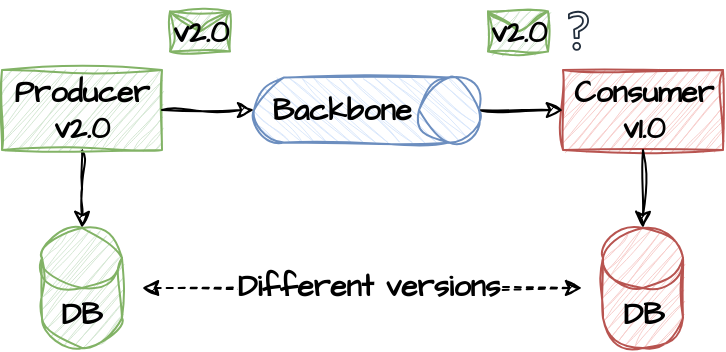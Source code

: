 <mxfile version="22.0.0" type="device">
  <diagram name="Page-1" id="5teIPHdFALnYnMfDJU84">
    <mxGraphModel dx="1032" dy="603" grid="1" gridSize="10" guides="1" tooltips="1" connect="1" arrows="1" fold="1" page="1" pageScale="1" pageWidth="827" pageHeight="1169" math="0" shadow="0">
      <root>
        <mxCell id="0" />
        <mxCell id="1" parent="0" />
        <mxCell id="LOcKeLG7FPWulvWLkRRe-8" style="edgeStyle=orthogonalEdgeStyle;rounded=0;sketch=1;hachureGap=4;jiggle=2;curveFitting=1;orthogonalLoop=1;jettySize=auto;html=1;exitX=0.5;exitY=1;exitDx=0;exitDy=0;fontFamily=Architects Daughter;fontSource=https%3A%2F%2Ffonts.googleapis.com%2Fcss%3Ffamily%3DArchitects%2BDaughter;fontSize=16;" parent="1" source="LOcKeLG7FPWulvWLkRRe-1" target="LOcKeLG7FPWulvWLkRRe-2" edge="1">
          <mxGeometry relative="1" as="geometry" />
        </mxCell>
        <mxCell id="LOcKeLG7FPWulvWLkRRe-1" value="&lt;b style=&quot;font-size: 15px;&quot;&gt;Producer&lt;br&gt;v2.0&lt;br&gt;&lt;/b&gt;" style="rounded=0;whiteSpace=wrap;html=1;sketch=1;hachureGap=4;jiggle=2;curveFitting=1;fontFamily=Architects Daughter;fontSource=https%3A%2F%2Ffonts.googleapis.com%2Fcss%3Ffamily%3DArchitects%2BDaughter;fontSize=15;fillColor=#d5e8d4;strokeColor=#82b366;" parent="1" vertex="1">
          <mxGeometry x="70" y="90" width="80" height="40" as="geometry" />
        </mxCell>
        <mxCell id="LOcKeLG7FPWulvWLkRRe-2" value="DB" style="shape=cylinder3;whiteSpace=wrap;html=1;boundedLbl=1;backgroundOutline=1;size=15;sketch=1;hachureGap=4;jiggle=2;curveFitting=1;fontFamily=Architects Daughter;fontSource=https%3A%2F%2Ffonts.googleapis.com%2Fcss%3Ffamily%3DArchitects%2BDaughter;fontSize=15;fontStyle=1;fillColor=#d5e8d4;strokeColor=#82b366;" parent="1" vertex="1">
          <mxGeometry x="90" y="169" width="40" height="60" as="geometry" />
        </mxCell>
        <mxCell id="LOcKeLG7FPWulvWLkRRe-3" value="&lt;b style=&quot;font-size: 15px;&quot;&gt;Consumer&lt;br&gt;v1.0&lt;br&gt;&lt;/b&gt;" style="rounded=0;whiteSpace=wrap;html=1;sketch=1;hachureGap=4;jiggle=2;curveFitting=1;fontFamily=Architects Daughter;fontSource=https%3A%2F%2Ffonts.googleapis.com%2Fcss%3Ffamily%3DArchitects%2BDaughter;fontSize=15;fillColor=#f8cecc;strokeColor=#b85450;" parent="1" vertex="1">
          <mxGeometry x="350.5" y="90" width="80" height="40" as="geometry" />
        </mxCell>
        <mxCell id="LOcKeLG7FPWulvWLkRRe-4" value="DB" style="shape=cylinder3;whiteSpace=wrap;html=1;boundedLbl=1;backgroundOutline=1;size=15;sketch=1;hachureGap=4;jiggle=2;curveFitting=1;fontFamily=Architects Daughter;fontSource=https%3A%2F%2Ffonts.googleapis.com%2Fcss%3Ffamily%3DArchitects%2BDaughter;fontSize=15;fontStyle=1;fillColor=#f8cecc;strokeColor=#b85450;" parent="1" vertex="1">
          <mxGeometry x="370.5" y="169" width="40" height="60" as="geometry" />
        </mxCell>
        <mxCell id="LOcKeLG7FPWulvWLkRRe-7" style="edgeStyle=orthogonalEdgeStyle;rounded=0;sketch=1;hachureGap=4;jiggle=2;curveFitting=1;orthogonalLoop=1;jettySize=auto;html=1;exitX=0.5;exitY=0;exitDx=0;exitDy=0;exitPerimeter=0;entryX=0;entryY=0.5;entryDx=0;entryDy=0;fontFamily=Architects Daughter;fontSource=https%3A%2F%2Ffonts.googleapis.com%2Fcss%3Ffamily%3DArchitects%2BDaughter;fontSize=16;" parent="1" source="LOcKeLG7FPWulvWLkRRe-5" target="LOcKeLG7FPWulvWLkRRe-3" edge="1">
          <mxGeometry relative="1" as="geometry" />
        </mxCell>
        <mxCell id="LOcKeLG7FPWulvWLkRRe-5" value="&lt;b style=&quot;font-size: 15px;&quot;&gt;Backbone&lt;/b&gt;" style="shape=cylinder3;whiteSpace=wrap;html=1;boundedLbl=1;backgroundOutline=1;size=15;sketch=1;hachureGap=4;jiggle=2;curveFitting=1;fontFamily=Architects Daughter;fontSource=https%3A%2F%2Ffonts.googleapis.com%2Fcss%3Ffamily%3DArchitects%2BDaughter;fontSize=15;rotation=90;horizontal=0;fillColor=#dae8fc;strokeColor=#6c8ebf;" parent="1" vertex="1">
          <mxGeometry x="236" y="53.75" width="32.5" height="112.5" as="geometry" />
        </mxCell>
        <mxCell id="LOcKeLG7FPWulvWLkRRe-6" style="edgeStyle=orthogonalEdgeStyle;rounded=0;sketch=1;hachureGap=4;jiggle=2;curveFitting=1;orthogonalLoop=1;jettySize=auto;html=1;exitX=1;exitY=0.5;exitDx=0;exitDy=0;entryX=0.5;entryY=1;entryDx=0;entryDy=0;entryPerimeter=0;fontFamily=Architects Daughter;fontSource=https%3A%2F%2Ffonts.googleapis.com%2Fcss%3Ffamily%3DArchitects%2BDaughter;fontSize=16;" parent="1" source="LOcKeLG7FPWulvWLkRRe-1" target="LOcKeLG7FPWulvWLkRRe-5" edge="1">
          <mxGeometry relative="1" as="geometry" />
        </mxCell>
        <mxCell id="LOcKeLG7FPWulvWLkRRe-9" style="edgeStyle=orthogonalEdgeStyle;rounded=0;sketch=1;hachureGap=4;jiggle=2;curveFitting=1;orthogonalLoop=1;jettySize=auto;html=1;exitX=0.5;exitY=1;exitDx=0;exitDy=0;entryX=0.5;entryY=0;entryDx=0;entryDy=0;entryPerimeter=0;fontFamily=Architects Daughter;fontSource=https%3A%2F%2Ffonts.googleapis.com%2Fcss%3Ffamily%3DArchitects%2BDaughter;fontSize=16;" parent="1" source="LOcKeLG7FPWulvWLkRRe-3" target="LOcKeLG7FPWulvWLkRRe-4" edge="1">
          <mxGeometry relative="1" as="geometry" />
        </mxCell>
        <mxCell id="LOcKeLG7FPWulvWLkRRe-10" value="" style="shape=message;html=1;html=1;outlineConnect=0;labelPosition=center;verticalLabelPosition=bottom;align=center;verticalAlign=top;sketch=1;hachureGap=4;jiggle=2;curveFitting=1;fontFamily=Architects Daughter;fontSource=https%3A%2F%2Ffonts.googleapis.com%2Fcss%3Ffamily%3DArchitects%2BDaughter;fontSize=20;fillColor=#d5e8d4;strokeColor=#82b366;" parent="1" vertex="1">
          <mxGeometry x="154" y="60.75" width="30" height="20" as="geometry" />
        </mxCell>
        <mxCell id="LOcKeLG7FPWulvWLkRRe-12" value="" style="endArrow=classic;startArrow=classic;html=1;rounded=0;sketch=1;hachureGap=4;jiggle=2;curveFitting=1;fontFamily=Architects Daughter;fontSource=https%3A%2F%2Ffonts.googleapis.com%2Fcss%3Ffamily%3DArchitects%2BDaughter;fontSize=16;dashed=1;" parent="1" edge="1">
          <mxGeometry width="50" height="50" relative="1" as="geometry">
            <mxPoint x="140" y="199" as="sourcePoint" />
            <mxPoint x="360" y="199" as="targetPoint" />
          </mxGeometry>
        </mxCell>
        <mxCell id="LOcKeLG7FPWulvWLkRRe-13" value="&lt;b&gt;Different versions&lt;/b&gt;" style="edgeLabel;html=1;align=center;verticalAlign=middle;resizable=0;points=[];fontSize=15;fontFamily=Architects Daughter;fontStyle=0" parent="LOcKeLG7FPWulvWLkRRe-12" vertex="1" connectable="0">
          <mxGeometry x="-0.109" y="1" relative="1" as="geometry">
            <mxPoint x="15" as="offset" />
          </mxGeometry>
        </mxCell>
        <mxCell id="gym8r9H-MmM8O39y2dMS-18" style="edgeStyle=orthogonalEdgeStyle;rounded=0;sketch=1;hachureGap=4;jiggle=2;curveFitting=1;orthogonalLoop=1;jettySize=auto;html=1;exitX=0.5;exitY=1;exitDx=0;exitDy=0;fontFamily=Architects Daughter;fontSource=https%3A%2F%2Ffonts.googleapis.com%2Fcss%3Ffamily%3DArchitects%2BDaughter;fontSize=16;" edge="1" parent="1">
          <mxGeometry relative="1" as="geometry">
            <mxPoint x="347.5" y="78.75" as="sourcePoint" />
            <mxPoint x="347.5" y="78.75" as="targetPoint" />
          </mxGeometry>
        </mxCell>
        <mxCell id="gym8r9H-MmM8O39y2dMS-19" value="v2.0" style="text;html=1;strokeColor=none;fillColor=none;align=center;verticalAlign=middle;whiteSpace=wrap;rounded=0;fontSize=15;fontFamily=Architects Daughter;fontStyle=1" vertex="1" parent="1">
          <mxGeometry x="141" y="55.75" width="57" height="31.25" as="geometry" />
        </mxCell>
        <mxCell id="gym8r9H-MmM8O39y2dMS-29" style="edgeStyle=orthogonalEdgeStyle;rounded=0;sketch=1;hachureGap=4;jiggle=2;curveFitting=1;orthogonalLoop=1;jettySize=auto;html=1;exitX=0.5;exitY=1;exitDx=0;exitDy=0;fontFamily=Architects Daughter;fontSource=https%3A%2F%2Ffonts.googleapis.com%2Fcss%3Ffamily%3DArchitects%2BDaughter;fontSize=16;" edge="1" parent="1">
          <mxGeometry relative="1" as="geometry">
            <mxPoint x="239.5" y="78.75" as="sourcePoint" />
            <mxPoint x="239.5" y="78.75" as="targetPoint" />
          </mxGeometry>
        </mxCell>
        <mxCell id="gym8r9H-MmM8O39y2dMS-35" value="" style="shape=message;html=1;html=1;outlineConnect=0;labelPosition=center;verticalLabelPosition=bottom;align=center;verticalAlign=top;sketch=1;hachureGap=4;jiggle=2;curveFitting=1;fontFamily=Architects Daughter;fontSource=https%3A%2F%2Ffonts.googleapis.com%2Fcss%3Ffamily%3DArchitects%2BDaughter;fontSize=20;fillColor=#d5e8d4;strokeColor=#82b366;" vertex="1" parent="1">
          <mxGeometry x="313" y="60.75" width="30" height="20" as="geometry" />
        </mxCell>
        <mxCell id="gym8r9H-MmM8O39y2dMS-36" value="v2.0" style="text;html=1;strokeColor=none;fillColor=none;align=center;verticalAlign=middle;whiteSpace=wrap;rounded=0;fontSize=15;fontFamily=Architects Daughter;fontStyle=1" vertex="1" parent="1">
          <mxGeometry x="300" y="55.75" width="57" height="31.25" as="geometry" />
        </mxCell>
        <mxCell id="gym8r9H-MmM8O39y2dMS-38" value="" style="sketch=0;outlineConnect=0;fontColor=#232F3E;gradientColor=none;fillColor=#232F3D;strokeColor=none;dashed=0;verticalLabelPosition=bottom;verticalAlign=top;align=center;html=1;fontSize=12;fontStyle=0;aspect=fixed;pointerEvents=1;shape=mxgraph.aws4.question;hachureGap=4;jiggle=2;curveFitting=1;fontFamily=Architects Daughter;fontSource=https%3A%2F%2Ffonts.googleapis.com%2Fcss%3Ffamily%3DArchitects%2BDaughter;" vertex="1" parent="1">
          <mxGeometry x="353" y="60.41" width="10.5" height="19.97" as="geometry" />
        </mxCell>
      </root>
    </mxGraphModel>
  </diagram>
</mxfile>
